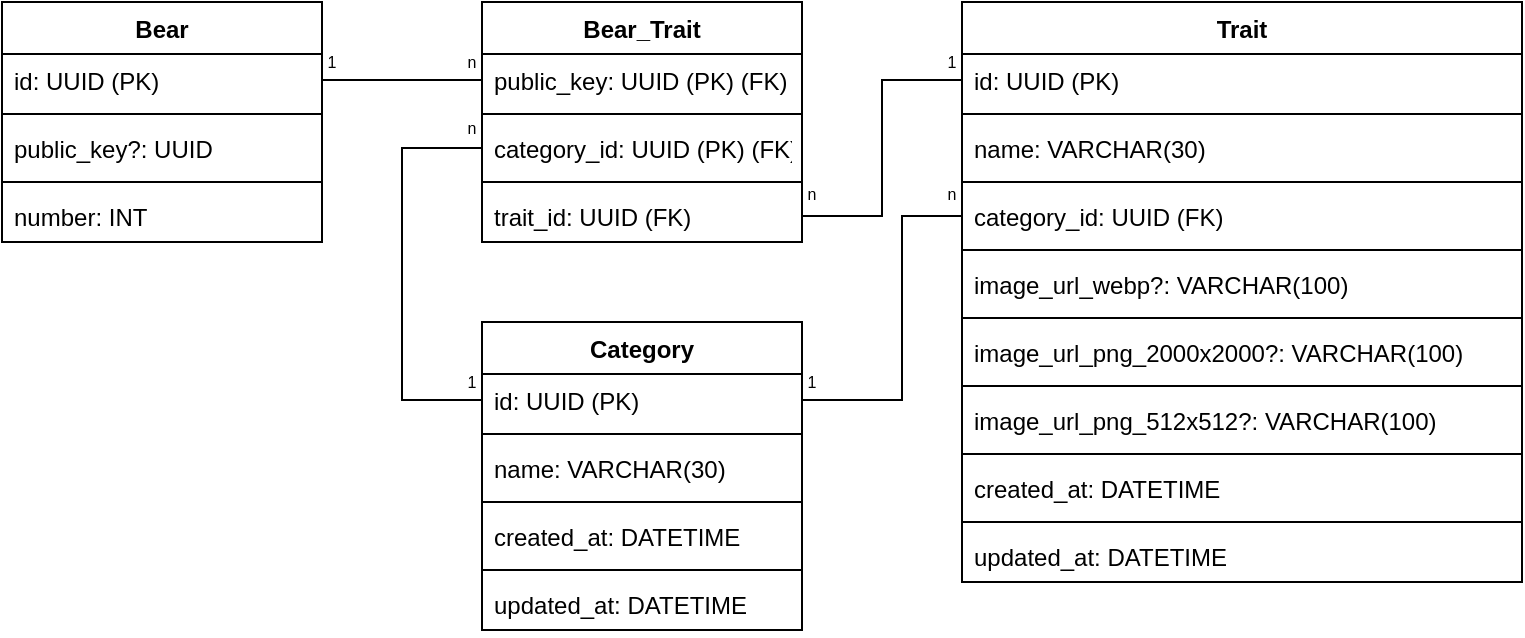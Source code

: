 <mxfile version="20.3.0" type="device" pages="2"><diagram name="Page-1" id="a7904f86-f2b4-8e86-fa97-74104820619b"><mxGraphModel dx="630" dy="1542" grid="1" gridSize="10" guides="1" tooltips="1" connect="1" arrows="1" fold="1" page="1" pageScale="1" pageWidth="1100" pageHeight="850" background="none" math="0" shadow="0"><root><mxCell id="0"/><mxCell id="1" parent="0"/><mxCell id="ZNiyyNfxeBpfkLtt-OoP-1" value="Bear" style="swimlane;fontStyle=1;align=center;verticalAlign=top;childLayout=stackLayout;horizontal=1;startSize=26;horizontalStack=0;resizeParent=1;resizeParentMax=0;resizeLast=0;collapsible=1;marginBottom=0;" parent="1" vertex="1"><mxGeometry x="120" y="120" width="160" height="120" as="geometry"/></mxCell><mxCell id="ZNiyyNfxeBpfkLtt-OoP-2" value="id: UUID (PK)" style="text;strokeColor=none;fillColor=none;align=left;verticalAlign=top;spacingLeft=4;spacingRight=4;overflow=hidden;rotatable=0;points=[[0,0.5],[1,0.5]];portConstraint=eastwest;" parent="ZNiyyNfxeBpfkLtt-OoP-1" vertex="1"><mxGeometry y="26" width="160" height="26" as="geometry"/></mxCell><mxCell id="ZNiyyNfxeBpfkLtt-OoP-3" value="" style="line;strokeWidth=1;fillColor=none;align=left;verticalAlign=middle;spacingTop=-1;spacingLeft=3;spacingRight=3;rotatable=0;labelPosition=right;points=[];portConstraint=eastwest;strokeColor=inherit;" parent="ZNiyyNfxeBpfkLtt-OoP-1" vertex="1"><mxGeometry y="52" width="160" height="8" as="geometry"/></mxCell><mxCell id="ZNiyyNfxeBpfkLtt-OoP-4" value="public_key?: UUID" style="text;strokeColor=none;fillColor=none;align=left;verticalAlign=top;spacingLeft=4;spacingRight=4;overflow=hidden;rotatable=0;points=[[0,0.5],[1,0.5]];portConstraint=eastwest;" parent="ZNiyyNfxeBpfkLtt-OoP-1" vertex="1"><mxGeometry y="60" width="160" height="26" as="geometry"/></mxCell><mxCell id="XtSI1gJ2TNFlKY_UU08L-8" value="" style="line;strokeWidth=1;fillColor=none;align=left;verticalAlign=middle;spacingTop=-1;spacingLeft=3;spacingRight=3;rotatable=0;labelPosition=right;points=[];portConstraint=eastwest;strokeColor=inherit;" vertex="1" parent="ZNiyyNfxeBpfkLtt-OoP-1"><mxGeometry y="86" width="160" height="8" as="geometry"/></mxCell><mxCell id="XtSI1gJ2TNFlKY_UU08L-9" value="number: INT" style="text;strokeColor=none;fillColor=none;align=left;verticalAlign=top;spacingLeft=4;spacingRight=4;overflow=hidden;rotatable=0;points=[[0,0.5],[1,0.5]];portConstraint=eastwest;" vertex="1" parent="ZNiyyNfxeBpfkLtt-OoP-1"><mxGeometry y="94" width="160" height="26" as="geometry"/></mxCell><mxCell id="ZNiyyNfxeBpfkLtt-OoP-5" value="Trait" style="swimlane;fontStyle=1;align=center;verticalAlign=top;childLayout=stackLayout;horizontal=1;startSize=26;horizontalStack=0;resizeParent=1;resizeParentMax=0;resizeLast=0;collapsible=1;marginBottom=0;" parent="1" vertex="1"><mxGeometry x="600" y="120" width="280" height="290" as="geometry"/></mxCell><mxCell id="ZNiyyNfxeBpfkLtt-OoP-6" value="id: UUID (PK)" style="text;strokeColor=none;fillColor=none;align=left;verticalAlign=top;spacingLeft=4;spacingRight=4;overflow=hidden;rotatable=0;points=[[0,0.5],[1,0.5]];portConstraint=eastwest;" parent="ZNiyyNfxeBpfkLtt-OoP-5" vertex="1"><mxGeometry y="26" width="280" height="26" as="geometry"/></mxCell><mxCell id="ZNiyyNfxeBpfkLtt-OoP-7" value="" style="line;strokeWidth=1;fillColor=none;align=left;verticalAlign=middle;spacingTop=-1;spacingLeft=3;spacingRight=3;rotatable=0;labelPosition=right;points=[];portConstraint=eastwest;strokeColor=inherit;" parent="ZNiyyNfxeBpfkLtt-OoP-5" vertex="1"><mxGeometry y="52" width="280" height="8" as="geometry"/></mxCell><mxCell id="ZNiyyNfxeBpfkLtt-OoP-18" value="name: VARCHAR(30)" style="text;strokeColor=none;fillColor=none;align=left;verticalAlign=top;spacingLeft=4;spacingRight=4;overflow=hidden;rotatable=0;points=[[0,0.5],[1,0.5]];portConstraint=eastwest;" parent="ZNiyyNfxeBpfkLtt-OoP-5" vertex="1"><mxGeometry y="60" width="280" height="26" as="geometry"/></mxCell><mxCell id="ZNiyyNfxeBpfkLtt-OoP-19" value="" style="line;strokeWidth=1;fillColor=none;align=left;verticalAlign=middle;spacingTop=-1;spacingLeft=3;spacingRight=3;rotatable=0;labelPosition=right;points=[];portConstraint=eastwest;strokeColor=inherit;" parent="ZNiyyNfxeBpfkLtt-OoP-5" vertex="1"><mxGeometry y="86" width="280" height="8" as="geometry"/></mxCell><mxCell id="ZNiyyNfxeBpfkLtt-OoP-16" value="category_id: UUID (FK)" style="text;strokeColor=none;fillColor=none;align=left;verticalAlign=top;spacingLeft=4;spacingRight=4;overflow=hidden;rotatable=0;points=[[0,0.5],[1,0.5]];portConstraint=eastwest;" parent="ZNiyyNfxeBpfkLtt-OoP-5" vertex="1"><mxGeometry y="94" width="280" height="26" as="geometry"/></mxCell><mxCell id="ZNiyyNfxeBpfkLtt-OoP-17" value="" style="line;strokeWidth=1;fillColor=none;align=left;verticalAlign=middle;spacingTop=-1;spacingLeft=3;spacingRight=3;rotatable=0;labelPosition=right;points=[];portConstraint=eastwest;strokeColor=inherit;" parent="ZNiyyNfxeBpfkLtt-OoP-5" vertex="1"><mxGeometry y="120" width="280" height="8" as="geometry"/></mxCell><mxCell id="ZNiyyNfxeBpfkLtt-OoP-8" value="image_url_webp?: VARCHAR(100)" style="text;strokeColor=none;fillColor=none;align=left;verticalAlign=top;spacingLeft=4;spacingRight=4;overflow=hidden;rotatable=0;points=[[0,0.5],[1,0.5]];portConstraint=eastwest;" parent="ZNiyyNfxeBpfkLtt-OoP-5" vertex="1"><mxGeometry y="128" width="280" height="26" as="geometry"/></mxCell><mxCell id="ZNiyyNfxeBpfkLtt-OoP-10" value="" style="line;strokeWidth=1;fillColor=none;align=left;verticalAlign=middle;spacingTop=-1;spacingLeft=3;spacingRight=3;rotatable=0;labelPosition=right;points=[];portConstraint=eastwest;strokeColor=inherit;" parent="ZNiyyNfxeBpfkLtt-OoP-5" vertex="1"><mxGeometry y="154" width="280" height="8" as="geometry"/></mxCell><mxCell id="ZNiyyNfxeBpfkLtt-OoP-11" value="image_url_png_2000x2000?: VARCHAR(100)" style="text;strokeColor=none;fillColor=none;align=left;verticalAlign=top;spacingLeft=4;spacingRight=4;overflow=hidden;rotatable=0;points=[[0,0.5],[1,0.5]];portConstraint=eastwest;" parent="ZNiyyNfxeBpfkLtt-OoP-5" vertex="1"><mxGeometry y="162" width="280" height="26" as="geometry"/></mxCell><mxCell id="ZNiyyNfxeBpfkLtt-OoP-12" value="" style="line;strokeWidth=1;fillColor=none;align=left;verticalAlign=middle;spacingTop=-1;spacingLeft=3;spacingRight=3;rotatable=0;labelPosition=right;points=[];portConstraint=eastwest;strokeColor=inherit;" parent="ZNiyyNfxeBpfkLtt-OoP-5" vertex="1"><mxGeometry y="188" width="280" height="8" as="geometry"/></mxCell><mxCell id="ZNiyyNfxeBpfkLtt-OoP-13" value="image_url_png_512x512?: VARCHAR(100)" style="text;strokeColor=none;fillColor=none;align=left;verticalAlign=top;spacingLeft=4;spacingRight=4;overflow=hidden;rotatable=0;points=[[0,0.5],[1,0.5]];portConstraint=eastwest;" parent="ZNiyyNfxeBpfkLtt-OoP-5" vertex="1"><mxGeometry y="196" width="280" height="26" as="geometry"/></mxCell><mxCell id="tnX-WrfNKPbE66_Lv2zq-2" value="" style="line;strokeWidth=1;fillColor=none;align=left;verticalAlign=middle;spacingTop=-1;spacingLeft=3;spacingRight=3;rotatable=0;labelPosition=right;points=[];portConstraint=eastwest;strokeColor=inherit;" parent="ZNiyyNfxeBpfkLtt-OoP-5" vertex="1"><mxGeometry y="222" width="280" height="8" as="geometry"/></mxCell><mxCell id="tnX-WrfNKPbE66_Lv2zq-3" value="created_at: DATETIME" style="text;strokeColor=none;fillColor=none;align=left;verticalAlign=top;spacingLeft=4;spacingRight=4;overflow=hidden;rotatable=0;points=[[0,0.5],[1,0.5]];portConstraint=eastwest;" parent="ZNiyyNfxeBpfkLtt-OoP-5" vertex="1"><mxGeometry y="230" width="280" height="26" as="geometry"/></mxCell><mxCell id="XtSI1gJ2TNFlKY_UU08L-6" value="" style="line;strokeWidth=1;fillColor=none;align=left;verticalAlign=middle;spacingTop=-1;spacingLeft=3;spacingRight=3;rotatable=0;labelPosition=right;points=[];portConstraint=eastwest;strokeColor=inherit;" vertex="1" parent="ZNiyyNfxeBpfkLtt-OoP-5"><mxGeometry y="256" width="280" height="8" as="geometry"/></mxCell><mxCell id="XtSI1gJ2TNFlKY_UU08L-7" value="updated_at: DATETIME" style="text;strokeColor=none;fillColor=none;align=left;verticalAlign=top;spacingLeft=4;spacingRight=4;overflow=hidden;rotatable=0;points=[[0,0.5],[1,0.5]];portConstraint=eastwest;" vertex="1" parent="ZNiyyNfxeBpfkLtt-OoP-5"><mxGeometry y="264" width="280" height="26" as="geometry"/></mxCell><mxCell id="ZNiyyNfxeBpfkLtt-OoP-20" value="Category" style="swimlane;fontStyle=1;align=center;verticalAlign=top;childLayout=stackLayout;horizontal=1;startSize=26;horizontalStack=0;resizeParent=1;resizeParentMax=0;resizeLast=0;collapsible=1;marginBottom=0;" parent="1" vertex="1"><mxGeometry x="360" y="280" width="160" height="154" as="geometry"/></mxCell><mxCell id="ZNiyyNfxeBpfkLtt-OoP-21" value="id: UUID (PK)" style="text;strokeColor=none;fillColor=none;align=left;verticalAlign=top;spacingLeft=4;spacingRight=4;overflow=hidden;rotatable=0;points=[[0,0.5],[1,0.5]];portConstraint=eastwest;" parent="ZNiyyNfxeBpfkLtt-OoP-20" vertex="1"><mxGeometry y="26" width="160" height="26" as="geometry"/></mxCell><mxCell id="ZNiyyNfxeBpfkLtt-OoP-22" value="" style="line;strokeWidth=1;fillColor=none;align=left;verticalAlign=middle;spacingTop=-1;spacingLeft=3;spacingRight=3;rotatable=0;labelPosition=right;points=[];portConstraint=eastwest;strokeColor=inherit;" parent="ZNiyyNfxeBpfkLtt-OoP-20" vertex="1"><mxGeometry y="52" width="160" height="8" as="geometry"/></mxCell><mxCell id="ZNiyyNfxeBpfkLtt-OoP-24" value="name: VARCHAR(30)" style="text;strokeColor=none;fillColor=none;align=left;verticalAlign=top;spacingLeft=4;spacingRight=4;overflow=hidden;rotatable=0;points=[[0,0.5],[1,0.5]];portConstraint=eastwest;" parent="ZNiyyNfxeBpfkLtt-OoP-20" vertex="1"><mxGeometry y="60" width="160" height="26" as="geometry"/></mxCell><mxCell id="tnX-WrfNKPbE66_Lv2zq-4" value="" style="line;strokeWidth=1;fillColor=none;align=left;verticalAlign=middle;spacingTop=-1;spacingLeft=3;spacingRight=3;rotatable=0;labelPosition=right;points=[];portConstraint=eastwest;strokeColor=inherit;" parent="ZNiyyNfxeBpfkLtt-OoP-20" vertex="1"><mxGeometry y="86" width="160" height="8" as="geometry"/></mxCell><mxCell id="tnX-WrfNKPbE66_Lv2zq-5" value="created_at: DATETIME" style="text;strokeColor=none;fillColor=none;align=left;verticalAlign=top;spacingLeft=4;spacingRight=4;overflow=hidden;rotatable=0;points=[[0,0.5],[1,0.5]];portConstraint=eastwest;" parent="ZNiyyNfxeBpfkLtt-OoP-20" vertex="1"><mxGeometry y="94" width="160" height="26" as="geometry"/></mxCell><mxCell id="XtSI1gJ2TNFlKY_UU08L-2" value="" style="line;strokeWidth=1;fillColor=none;align=left;verticalAlign=middle;spacingTop=-1;spacingLeft=3;spacingRight=3;rotatable=0;labelPosition=right;points=[];portConstraint=eastwest;strokeColor=inherit;" vertex="1" parent="ZNiyyNfxeBpfkLtt-OoP-20"><mxGeometry y="120" width="160" height="8" as="geometry"/></mxCell><mxCell id="XtSI1gJ2TNFlKY_UU08L-3" value="updated_at: DATETIME" style="text;strokeColor=none;fillColor=none;align=left;verticalAlign=top;spacingLeft=4;spacingRight=4;overflow=hidden;rotatable=0;points=[[0,0.5],[1,0.5]];portConstraint=eastwest;" vertex="1" parent="ZNiyyNfxeBpfkLtt-OoP-20"><mxGeometry y="128" width="160" height="26" as="geometry"/></mxCell><mxCell id="ZNiyyNfxeBpfkLtt-OoP-30" value="Bear_Trait" style="swimlane;fontStyle=1;align=center;verticalAlign=top;childLayout=stackLayout;horizontal=1;startSize=26;horizontalStack=0;resizeParent=1;resizeParentMax=0;resizeLast=0;collapsible=1;marginBottom=0;" parent="1" vertex="1"><mxGeometry x="360" y="120" width="160" height="120" as="geometry"/></mxCell><mxCell id="ZNiyyNfxeBpfkLtt-OoP-31" value="public_key: UUID (PK) (FK)" style="text;strokeColor=none;fillColor=none;align=left;verticalAlign=top;spacingLeft=4;spacingRight=4;overflow=hidden;rotatable=0;points=[[0,0.5],[1,0.5]];portConstraint=eastwest;" parent="ZNiyyNfxeBpfkLtt-OoP-30" vertex="1"><mxGeometry y="26" width="160" height="26" as="geometry"/></mxCell><mxCell id="ZNiyyNfxeBpfkLtt-OoP-32" value="" style="line;strokeWidth=1;fillColor=none;align=left;verticalAlign=middle;spacingTop=-1;spacingLeft=3;spacingRight=3;rotatable=0;labelPosition=right;points=[];portConstraint=eastwest;strokeColor=inherit;" parent="ZNiyyNfxeBpfkLtt-OoP-30" vertex="1"><mxGeometry y="52" width="160" height="8" as="geometry"/></mxCell><mxCell id="ZNiyyNfxeBpfkLtt-OoP-34" value="category_id: UUID (PK) (FK)" style="text;strokeColor=none;fillColor=none;align=left;verticalAlign=top;spacingLeft=4;spacingRight=4;overflow=hidden;rotatable=0;points=[[0,0.5],[1,0.5]];portConstraint=eastwest;" parent="ZNiyyNfxeBpfkLtt-OoP-30" vertex="1"><mxGeometry y="60" width="160" height="26" as="geometry"/></mxCell><mxCell id="ZNiyyNfxeBpfkLtt-OoP-35" value="" style="line;strokeWidth=1;fillColor=none;align=left;verticalAlign=middle;spacingTop=-1;spacingLeft=3;spacingRight=3;rotatable=0;labelPosition=right;points=[];portConstraint=eastwest;strokeColor=inherit;" parent="ZNiyyNfxeBpfkLtt-OoP-30" vertex="1"><mxGeometry y="86" width="160" height="8" as="geometry"/></mxCell><mxCell id="ZNiyyNfxeBpfkLtt-OoP-33" value="trait_id: UUID (FK) " style="text;strokeColor=none;fillColor=none;align=left;verticalAlign=top;spacingLeft=4;spacingRight=4;overflow=hidden;rotatable=0;points=[[0,0.5],[1,0.5]];portConstraint=eastwest;" parent="ZNiyyNfxeBpfkLtt-OoP-30" vertex="1"><mxGeometry y="94" width="160" height="26" as="geometry"/></mxCell><mxCell id="ZNiyyNfxeBpfkLtt-OoP-36" value="" style="endArrow=none;html=1;rounded=0;exitX=1;exitY=0.5;exitDx=0;exitDy=0;entryX=0;entryY=0.5;entryDx=0;entryDy=0;" parent="1" source="ZNiyyNfxeBpfkLtt-OoP-2" target="ZNiyyNfxeBpfkLtt-OoP-31" edge="1"><mxGeometry width="50" height="50" relative="1" as="geometry"><mxPoint x="400" y="340" as="sourcePoint"/><mxPoint x="450" y="290" as="targetPoint"/></mxGeometry></mxCell><mxCell id="ZNiyyNfxeBpfkLtt-OoP-37" value="" style="endArrow=none;html=1;rounded=0;exitX=1;exitY=0.5;exitDx=0;exitDy=0;entryX=0;entryY=0.5;entryDx=0;entryDy=0;edgeStyle=orthogonalEdgeStyle;" parent="1" source="ZNiyyNfxeBpfkLtt-OoP-33" target="ZNiyyNfxeBpfkLtt-OoP-6" edge="1"><mxGeometry width="50" height="50" relative="1" as="geometry"><mxPoint x="510" y="179.66" as="sourcePoint"/><mxPoint x="590" y="179.66" as="targetPoint"/></mxGeometry></mxCell><mxCell id="ZNiyyNfxeBpfkLtt-OoP-38" value="" style="endArrow=none;html=1;rounded=0;exitX=0;exitY=0.5;exitDx=0;exitDy=0;entryX=0;entryY=0.5;entryDx=0;entryDy=0;edgeStyle=orthogonalEdgeStyle;" parent="1" source="ZNiyyNfxeBpfkLtt-OoP-21" target="ZNiyyNfxeBpfkLtt-OoP-34" edge="1"><mxGeometry width="50" height="50" relative="1" as="geometry"><mxPoint x="230" y="322.66" as="sourcePoint"/><mxPoint x="310" y="322.66" as="targetPoint"/><Array as="points"><mxPoint x="320" y="319"/><mxPoint x="320" y="193"/></Array></mxGeometry></mxCell><mxCell id="ZNiyyNfxeBpfkLtt-OoP-39" value="" style="endArrow=none;html=1;rounded=0;exitX=1;exitY=0.5;exitDx=0;exitDy=0;entryX=0;entryY=0.5;entryDx=0;entryDy=0;edgeStyle=orthogonalEdgeStyle;" parent="1" source="ZNiyyNfxeBpfkLtt-OoP-21" target="ZNiyyNfxeBpfkLtt-OoP-16" edge="1"><mxGeometry width="50" height="50" relative="1" as="geometry"><mxPoint x="470" y="493.0" as="sourcePoint"/><mxPoint x="550" y="425" as="targetPoint"/><Array as="points"><mxPoint x="570" y="319"/><mxPoint x="570" y="227"/></Array></mxGeometry></mxCell><mxCell id="ZNiyyNfxeBpfkLtt-OoP-40" value="1" style="text;html=1;strokeColor=none;fillColor=none;align=center;verticalAlign=middle;whiteSpace=wrap;rounded=0;fontSize=8;" parent="1" vertex="1"><mxGeometry x="280" y="140" width="10" height="20" as="geometry"/></mxCell><mxCell id="ZNiyyNfxeBpfkLtt-OoP-42" value="n" style="text;html=1;strokeColor=none;fillColor=none;align=center;verticalAlign=middle;whiteSpace=wrap;rounded=0;fontSize=8;" parent="1" vertex="1"><mxGeometry x="350" y="140" width="10" height="20" as="geometry"/></mxCell><mxCell id="ZNiyyNfxeBpfkLtt-OoP-43" value="1" style="text;html=1;strokeColor=none;fillColor=none;align=center;verticalAlign=middle;whiteSpace=wrap;rounded=0;fontSize=8;" parent="1" vertex="1"><mxGeometry x="350" y="300" width="10" height="20" as="geometry"/></mxCell><mxCell id="ZNiyyNfxeBpfkLtt-OoP-44" value="n" style="text;html=1;strokeColor=none;fillColor=none;align=center;verticalAlign=middle;whiteSpace=wrap;rounded=0;fontSize=8;" parent="1" vertex="1"><mxGeometry x="350" y="173" width="10" height="20" as="geometry"/></mxCell><mxCell id="ZNiyyNfxeBpfkLtt-OoP-45" value="1" style="text;html=1;strokeColor=none;fillColor=none;align=center;verticalAlign=middle;whiteSpace=wrap;rounded=0;fontSize=8;" parent="1" vertex="1"><mxGeometry x="590" y="140" width="10" height="20" as="geometry"/></mxCell><mxCell id="ZNiyyNfxeBpfkLtt-OoP-46" value="n" style="text;html=1;strokeColor=none;fillColor=none;align=center;verticalAlign=middle;whiteSpace=wrap;rounded=0;fontSize=8;" parent="1" vertex="1"><mxGeometry x="520" y="206" width="10" height="20" as="geometry"/></mxCell><mxCell id="ZNiyyNfxeBpfkLtt-OoP-47" value="n" style="text;html=1;strokeColor=none;fillColor=none;align=center;verticalAlign=middle;whiteSpace=wrap;rounded=0;fontSize=8;" parent="1" vertex="1"><mxGeometry x="590" y="206" width="10" height="20" as="geometry"/></mxCell><mxCell id="ZNiyyNfxeBpfkLtt-OoP-48" value="1" style="text;html=1;strokeColor=none;fillColor=none;align=center;verticalAlign=middle;whiteSpace=wrap;rounded=0;fontSize=8;" parent="1" vertex="1"><mxGeometry x="520" y="300" width="10" height="20" as="geometry"/></mxCell></root></mxGraphModel></diagram><diagram id="S85PX5pElE6L6Kv5_jQP" name="Page-2"><mxGraphModel dx="1398" dy="925" grid="1" gridSize="10" guides="1" tooltips="1" connect="1" arrows="1" fold="1" page="1" pageScale="1" pageWidth="827" pageHeight="1169" math="0" shadow="0"><root><mxCell id="0"/><mxCell id="1" parent="0"/></root></mxGraphModel></diagram></mxfile>